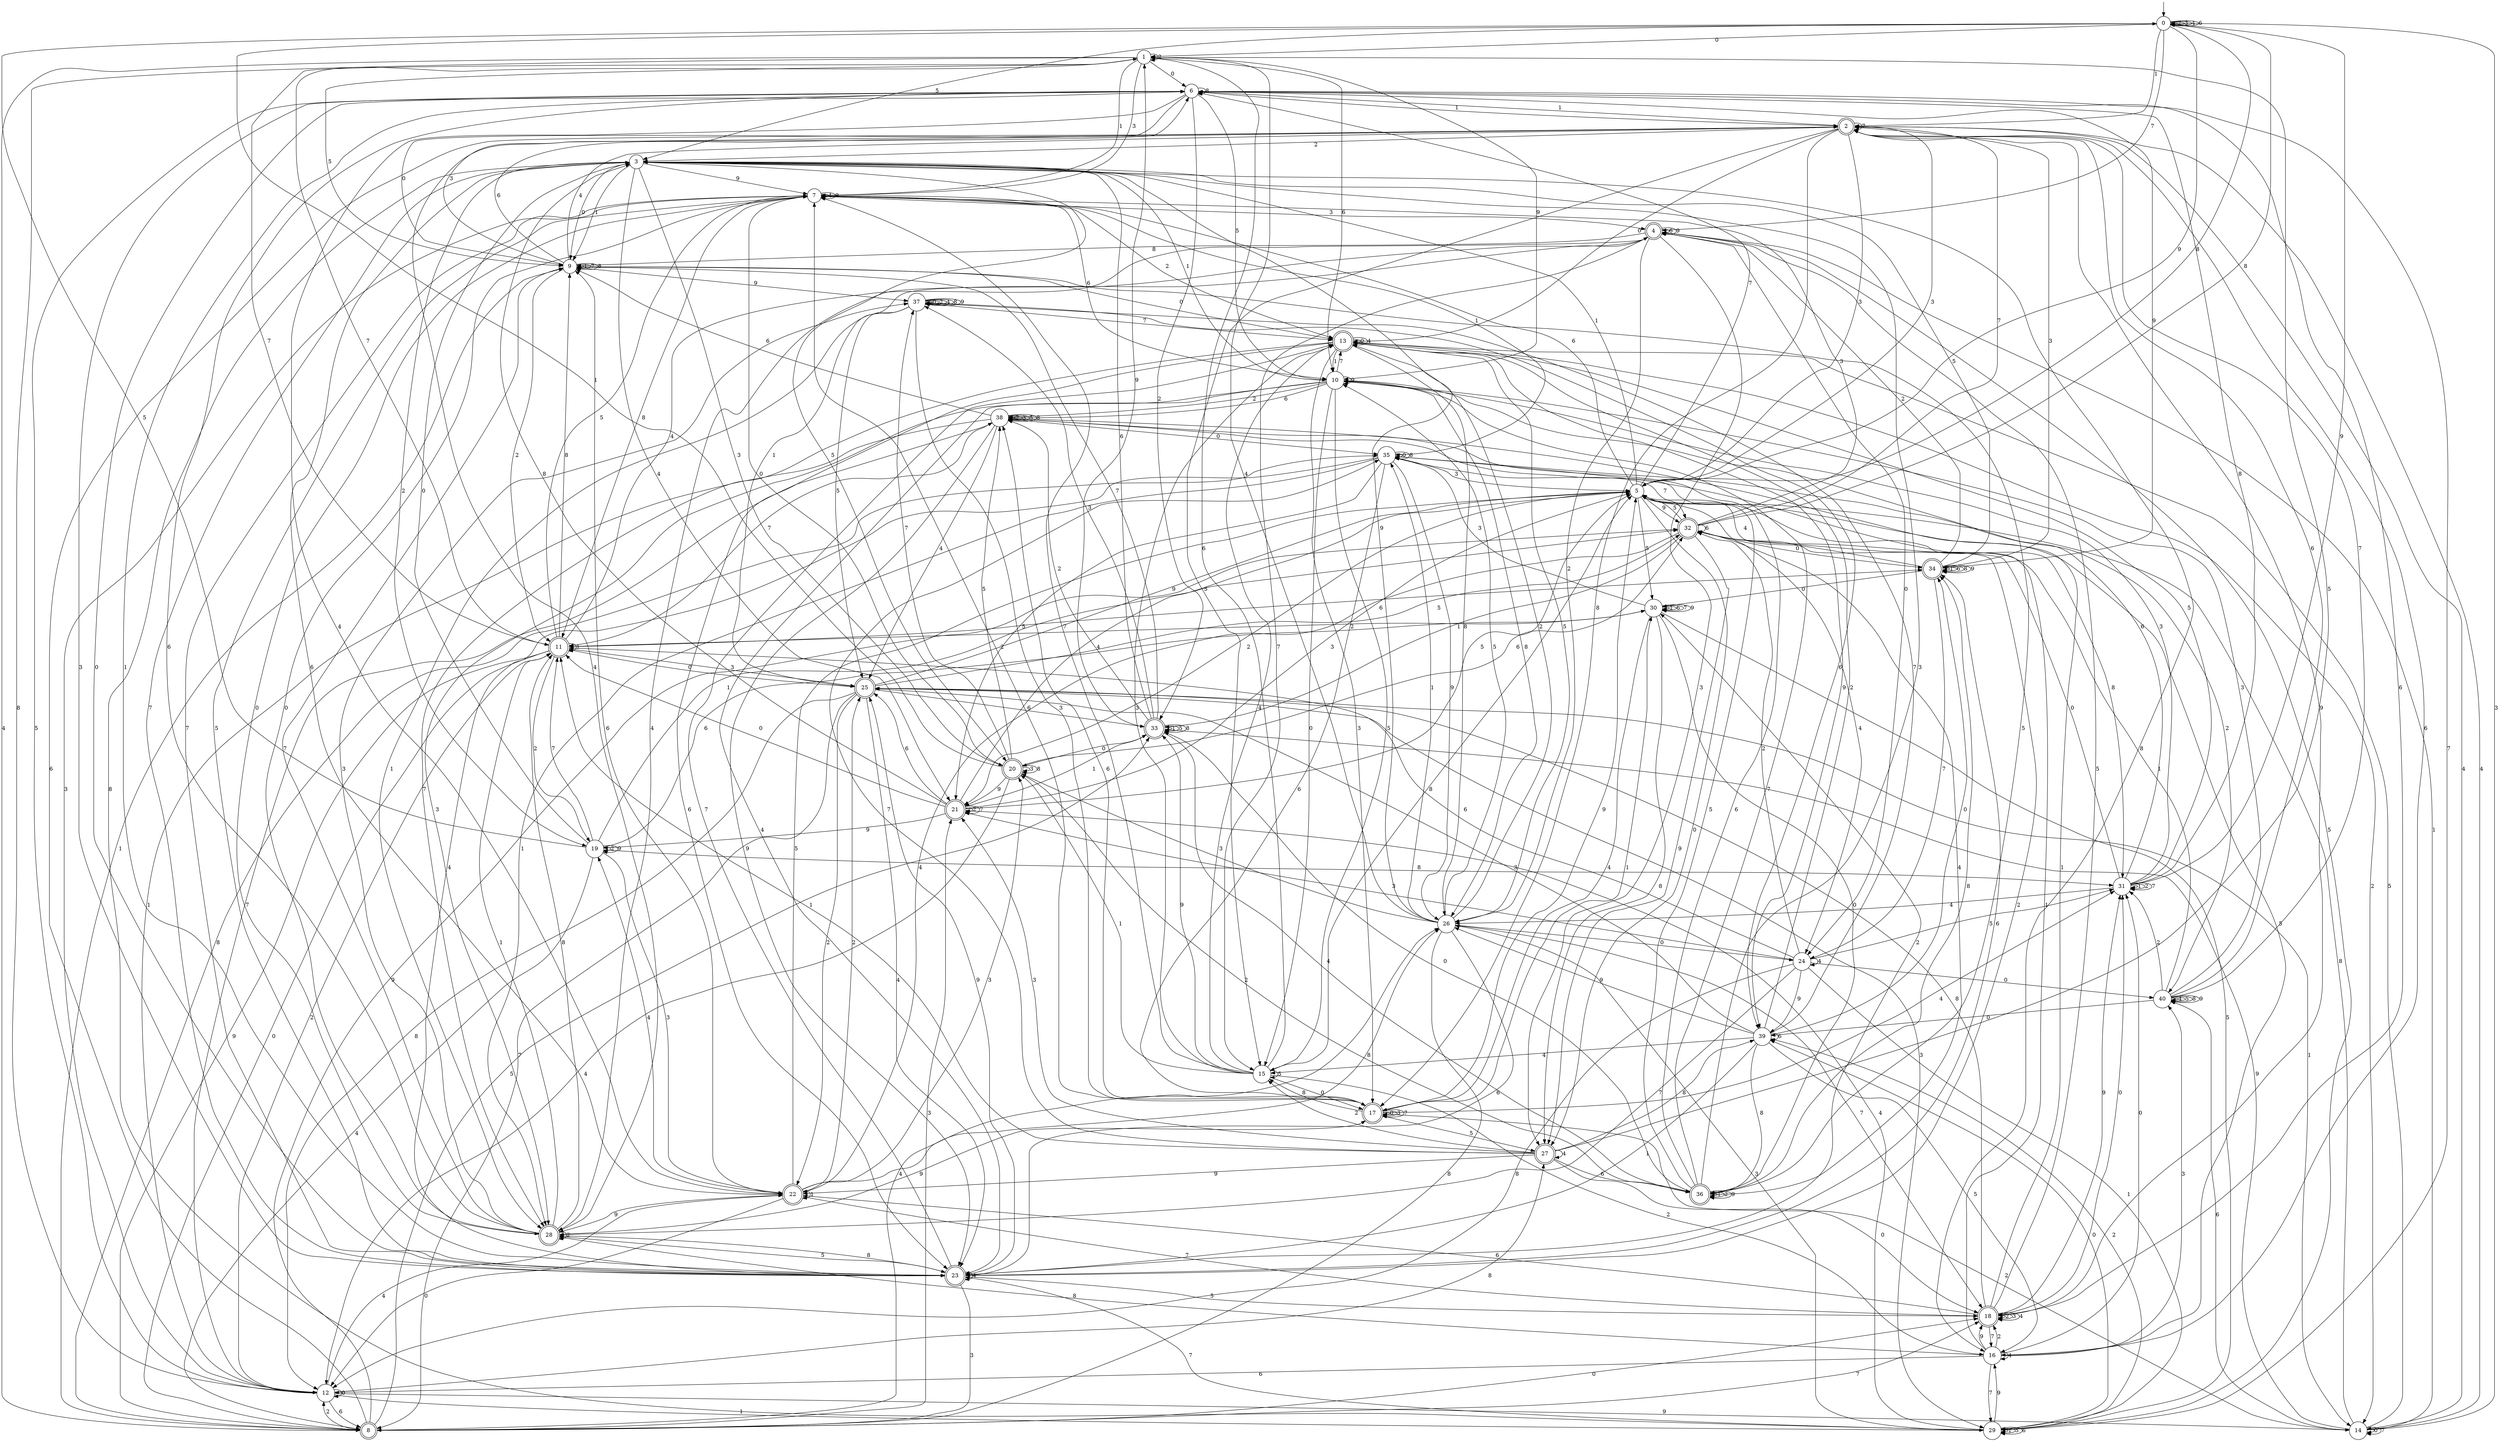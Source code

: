 digraph g {

	s0 [shape="circle" label="0"];
	s1 [shape="circle" label="1"];
	s2 [shape="doublecircle" label="2"];
	s3 [shape="circle" label="3"];
	s4 [shape="doublecircle" label="4"];
	s5 [shape="circle" label="5"];
	s6 [shape="circle" label="6"];
	s7 [shape="circle" label="7"];
	s8 [shape="doublecircle" label="8"];
	s9 [shape="circle" label="9"];
	s10 [shape="circle" label="10"];
	s11 [shape="doublecircle" label="11"];
	s12 [shape="circle" label="12"];
	s13 [shape="doublecircle" label="13"];
	s14 [shape="circle" label="14"];
	s15 [shape="circle" label="15"];
	s16 [shape="circle" label="16"];
	s17 [shape="doublecircle" label="17"];
	s18 [shape="doublecircle" label="18"];
	s19 [shape="circle" label="19"];
	s20 [shape="doublecircle" label="20"];
	s21 [shape="doublecircle" label="21"];
	s22 [shape="doublecircle" label="22"];
	s23 [shape="doublecircle" label="23"];
	s24 [shape="circle" label="24"];
	s25 [shape="doublecircle" label="25"];
	s26 [shape="circle" label="26"];
	s27 [shape="doublecircle" label="27"];
	s28 [shape="doublecircle" label="28"];
	s29 [shape="circle" label="29"];
	s30 [shape="circle" label="30"];
	s31 [shape="circle" label="31"];
	s32 [shape="doublecircle" label="32"];
	s33 [shape="doublecircle" label="33"];
	s34 [shape="doublecircle" label="34"];
	s35 [shape="circle" label="35"];
	s36 [shape="doublecircle" label="36"];
	s37 [shape="circle" label="37"];
	s38 [shape="circle" label="38"];
	s39 [shape="circle" label="39"];
	s40 [shape="circle" label="40"];
	s0 -> s1 [label="0"];
	s0 -> s2 [label="1"];
	s0 -> s0 [label="2"];
	s0 -> s0 [label="3"];
	s0 -> s0 [label="4"];
	s0 -> s3 [label="5"];
	s0 -> s0 [label="6"];
	s0 -> s4 [label="7"];
	s0 -> s5 [label="8"];
	s0 -> s5 [label="9"];
	s1 -> s6 [label="0"];
	s1 -> s7 [label="1"];
	s1 -> s1 [label="2"];
	s1 -> s7 [label="3"];
	s1 -> s8 [label="4"];
	s1 -> s9 [label="5"];
	s1 -> s10 [label="6"];
	s1 -> s11 [label="7"];
	s1 -> s12 [label="8"];
	s1 -> s10 [label="9"];
	s2 -> s13 [label="0"];
	s2 -> s6 [label="1"];
	s2 -> s3 [label="2"];
	s2 -> s5 [label="3"];
	s2 -> s14 [label="4"];
	s2 -> s15 [label="5"];
	s2 -> s16 [label="6"];
	s2 -> s2 [label="7"];
	s2 -> s17 [label="8"];
	s2 -> s18 [label="9"];
	s3 -> s9 [label="0"];
	s3 -> s9 [label="1"];
	s3 -> s19 [label="2"];
	s3 -> s20 [label="3"];
	s3 -> s21 [label="4"];
	s3 -> s20 [label="5"];
	s3 -> s22 [label="6"];
	s3 -> s23 [label="7"];
	s3 -> s16 [label="8"];
	s3 -> s7 [label="9"];
	s4 -> s24 [label="0"];
	s4 -> s25 [label="1"];
	s4 -> s26 [label="2"];
	s4 -> s27 [label="3"];
	s4 -> s28 [label="4"];
	s4 -> s29 [label="5"];
	s4 -> s4 [label="6"];
	s4 -> s15 [label="7"];
	s4 -> s9 [label="8"];
	s4 -> s4 [label="9"];
	s5 -> s27 [label="0"];
	s5 -> s3 [label="1"];
	s5 -> s21 [label="2"];
	s5 -> s2 [label="3"];
	s5 -> s24 [label="4"];
	s5 -> s30 [label="5"];
	s5 -> s7 [label="6"];
	s5 -> s6 [label="7"];
	s5 -> s31 [label="8"];
	s5 -> s32 [label="9"];
	s6 -> s9 [label="0"];
	s6 -> s2 [label="1"];
	s6 -> s33 [label="2"];
	s6 -> s23 [label="3"];
	s6 -> s22 [label="4"];
	s6 -> s10 [label="5"];
	s6 -> s18 [label="6"];
	s6 -> s29 [label="7"];
	s6 -> s6 [label="8"];
	s6 -> s34 [label="9"];
	s7 -> s28 [label="0"];
	s7 -> s35 [label="1"];
	s7 -> s13 [label="2"];
	s7 -> s4 [label="3"];
	s7 -> s7 [label="4"];
	s7 -> s23 [label="5"];
	s7 -> s10 [label="6"];
	s7 -> s23 [label="7"];
	s7 -> s11 [label="8"];
	s7 -> s7 [label="9"];
	s8 -> s18 [label="0"];
	s8 -> s9 [label="1"];
	s8 -> s12 [label="2"];
	s8 -> s21 [label="3"];
	s8 -> s26 [label="4"];
	s8 -> s33 [label="5"];
	s8 -> s2 [label="6"];
	s8 -> s18 [label="7"];
	s8 -> s35 [label="8"];
	s8 -> s32 [label="9"];
	s9 -> s13 [label="0"];
	s9 -> s9 [label="1"];
	s9 -> s11 [label="2"];
	s9 -> s6 [label="3"];
	s9 -> s2 [label="4"];
	s9 -> s36 [label="5"];
	s9 -> s2 [label="6"];
	s9 -> s9 [label="7"];
	s9 -> s9 [label="8"];
	s9 -> s37 [label="9"];
	s10 -> s15 [label="0"];
	s10 -> s3 [label="1"];
	s10 -> s38 [label="2"];
	s10 -> s28 [label="3"];
	s10 -> s23 [label="4"];
	s10 -> s15 [label="5"];
	s10 -> s38 [label="6"];
	s10 -> s13 [label="7"];
	s10 -> s26 [label="8"];
	s10 -> s10 [label="9"];
	s11 -> s8 [label="0"];
	s11 -> s11 [label="1"];
	s11 -> s19 [label="2"];
	s11 -> s25 [label="3"];
	s11 -> s4 [label="4"];
	s11 -> s7 [label="5"];
	s11 -> s34 [label="6"];
	s11 -> s1 [label="7"];
	s11 -> s9 [label="8"];
	s11 -> s8 [label="9"];
	s12 -> s12 [label="0"];
	s12 -> s29 [label="1"];
	s12 -> s11 [label="2"];
	s12 -> s7 [label="3"];
	s12 -> s22 [label="4"];
	s12 -> s6 [label="5"];
	s12 -> s8 [label="6"];
	s12 -> s38 [label="7"];
	s12 -> s27 [label="8"];
	s12 -> s14 [label="9"];
	s13 -> s13 [label="0"];
	s13 -> s10 [label="1"];
	s13 -> s14 [label="2"];
	s13 -> s17 [label="3"];
	s13 -> s13 [label="4"];
	s13 -> s26 [label="5"];
	s13 -> s23 [label="6"];
	s13 -> s28 [label="7"];
	s13 -> s26 [label="8"];
	s13 -> s39 [label="9"];
	s14 -> s14 [label="0"];
	s14 -> s4 [label="1"];
	s14 -> s17 [label="2"];
	s14 -> s0 [label="3"];
	s14 -> s2 [label="4"];
	s14 -> s13 [label="5"];
	s14 -> s40 [label="6"];
	s14 -> s14 [label="7"];
	s14 -> s5 [label="8"];
	s14 -> s33 [label="9"];
	s15 -> s17 [label="0"];
	s15 -> s20 [label="1"];
	s15 -> s16 [label="2"];
	s15 -> s13 [label="3"];
	s15 -> s13 [label="4"];
	s15 -> s15 [label="5"];
	s15 -> s1 [label="6"];
	s15 -> s7 [label="7"];
	s15 -> s5 [label="8"];
	s15 -> s33 [label="9"];
	s16 -> s31 [label="0"];
	s16 -> s35 [label="1"];
	s16 -> s18 [label="2"];
	s16 -> s40 [label="3"];
	s16 -> s16 [label="4"];
	s16 -> s5 [label="5"];
	s16 -> s12 [label="6"];
	s16 -> s29 [label="7"];
	s16 -> s28 [label="8"];
	s16 -> s18 [label="9"];
	s17 -> s17 [label="0"];
	s17 -> s30 [label="1"];
	s17 -> s7 [label="2"];
	s17 -> s17 [label="3"];
	s17 -> s31 [label="4"];
	s17 -> s27 [label="5"];
	s17 -> s38 [label="6"];
	s17 -> s17 [label="7"];
	s17 -> s15 [label="8"];
	s17 -> s5 [label="9"];
	s18 -> s31 [label="0"];
	s18 -> s38 [label="1"];
	s18 -> s18 [label="2"];
	s18 -> s18 [label="3"];
	s18 -> s18 [label="4"];
	s18 -> s4 [label="5"];
	s18 -> s22 [label="6"];
	s18 -> s16 [label="7"];
	s18 -> s25 [label="8"];
	s18 -> s31 [label="9"];
	s19 -> s3 [label="0"];
	s19 -> s32 [label="1"];
	s19 -> s19 [label="2"];
	s19 -> s22 [label="3"];
	s19 -> s8 [label="4"];
	s19 -> s0 [label="5"];
	s19 -> s30 [label="6"];
	s19 -> s11 [label="7"];
	s19 -> s31 [label="8"];
	s19 -> s19 [label="9"];
	s20 -> s7 [label="0"];
	s20 -> s0 [label="1"];
	s20 -> s36 [label="2"];
	s20 -> s20 [label="3"];
	s20 -> s12 [label="4"];
	s20 -> s38 [label="5"];
	s20 -> s32 [label="6"];
	s20 -> s37 [label="7"];
	s20 -> s20 [label="8"];
	s20 -> s21 [label="9"];
	s21 -> s11 [label="0"];
	s21 -> s33 [label="1"];
	s21 -> s21 [label="2"];
	s21 -> s5 [label="3"];
	s21 -> s5 [label="4"];
	s21 -> s5 [label="5"];
	s21 -> s25 [label="6"];
	s21 -> s21 [label="7"];
	s21 -> s3 [label="8"];
	s21 -> s19 [label="9"];
	s22 -> s12 [label="0"];
	s22 -> s22 [label="1"];
	s22 -> s25 [label="2"];
	s22 -> s20 [label="3"];
	s22 -> s19 [label="4"];
	s22 -> s5 [label="5"];
	s22 -> s9 [label="6"];
	s22 -> s18 [label="7"];
	s22 -> s26 [label="8"];
	s22 -> s28 [label="9"];
	s23 -> s6 [label="0"];
	s23 -> s6 [label="1"];
	s23 -> s30 [label="2"];
	s23 -> s8 [label="3"];
	s23 -> s23 [label="4"];
	s23 -> s18 [label="5"];
	s23 -> s34 [label="6"];
	s23 -> s13 [label="7"];
	s23 -> s28 [label="8"];
	s23 -> s25 [label="9"];
	s24 -> s40 [label="0"];
	s24 -> s29 [label="1"];
	s24 -> s32 [label="2"];
	s24 -> s21 [label="3"];
	s24 -> s24 [label="4"];
	s24 -> s31 [label="5"];
	s24 -> s11 [label="6"];
	s24 -> s28 [label="7"];
	s24 -> s12 [label="8"];
	s24 -> s39 [label="9"];
	s25 -> s11 [label="0"];
	s25 -> s14 [label="1"];
	s25 -> s22 [label="2"];
	s25 -> s29 [label="3"];
	s25 -> s23 [label="4"];
	s25 -> s32 [label="5"];
	s25 -> s33 [label="6"];
	s25 -> s8 [label="7"];
	s25 -> s12 [label="8"];
	s25 -> s5 [label="9"];
	s26 -> s24 [label="0"];
	s26 -> s35 [label="1"];
	s26 -> s13 [label="2"];
	s26 -> s20 [label="3"];
	s26 -> s1 [label="4"];
	s26 -> s10 [label="5"];
	s26 -> s23 [label="6"];
	s26 -> s18 [label="7"];
	s26 -> s8 [label="8"];
	s26 -> s3 [label="9"];
	s27 -> s18 [label="0"];
	s27 -> s11 [label="1"];
	s27 -> s15 [label="2"];
	s27 -> s21 [label="3"];
	s27 -> s27 [label="4"];
	s27 -> s1 [label="5"];
	s27 -> s36 [label="6"];
	s27 -> s35 [label="7"];
	s27 -> s39 [label="8"];
	s27 -> s22 [label="9"];
	s28 -> s7 [label="0"];
	s28 -> s11 [label="1"];
	s28 -> s28 [label="2"];
	s28 -> s37 [label="3"];
	s28 -> s2 [label="4"];
	s28 -> s23 [label="5"];
	s28 -> s6 [label="6"];
	s28 -> s9 [label="7"];
	s28 -> s11 [label="8"];
	s28 -> s17 [label="9"];
	s29 -> s39 [label="0"];
	s29 -> s29 [label="1"];
	s29 -> s39 [label="2"];
	s29 -> s26 [label="3"];
	s29 -> s21 [label="4"];
	s29 -> s29 [label="5"];
	s29 -> s29 [label="6"];
	s29 -> s23 [label="7"];
	s29 -> s3 [label="8"];
	s29 -> s16 [label="9"];
	s30 -> s36 [label="0"];
	s30 -> s30 [label="1"];
	s30 -> s11 [label="2"];
	s30 -> s35 [label="3"];
	s30 -> s17 [label="4"];
	s30 -> s29 [label="5"];
	s30 -> s30 [label="6"];
	s30 -> s30 [label="7"];
	s30 -> s27 [label="8"];
	s30 -> s30 [label="9"];
	s31 -> s32 [label="0"];
	s31 -> s31 [label="1"];
	s31 -> s31 [label="2"];
	s31 -> s10 [label="3"];
	s31 -> s26 [label="4"];
	s31 -> s13 [label="5"];
	s31 -> s10 [label="6"];
	s31 -> s31 [label="7"];
	s31 -> s6 [label="8"];
	s31 -> s0 [label="9"];
	s32 -> s34 [label="0"];
	s32 -> s33 [label="1"];
	s32 -> s23 [label="2"];
	s32 -> s7 [label="3"];
	s32 -> s22 [label="4"];
	s32 -> s5 [label="5"];
	s32 -> s32 [label="6"];
	s32 -> s2 [label="7"];
	s32 -> s0 [label="8"];
	s32 -> s27 [label="9"];
	s33 -> s20 [label="0"];
	s33 -> s33 [label="1"];
	s33 -> s38 [label="2"];
	s33 -> s37 [label="3"];
	s33 -> s36 [label="4"];
	s33 -> s33 [label="5"];
	s33 -> s3 [label="6"];
	s33 -> s9 [label="7"];
	s33 -> s33 [label="8"];
	s33 -> s1 [label="9"];
	s34 -> s30 [label="0"];
	s34 -> s34 [label="1"];
	s34 -> s4 [label="2"];
	s34 -> s2 [label="3"];
	s34 -> s5 [label="4"];
	s34 -> s3 [label="5"];
	s34 -> s34 [label="6"];
	s34 -> s24 [label="7"];
	s34 -> s34 [label="8"];
	s34 -> s34 [label="9"];
	s35 -> s35 [label="0"];
	s35 -> s28 [label="1"];
	s35 -> s40 [label="2"];
	s35 -> s5 [label="3"];
	s35 -> s23 [label="4"];
	s35 -> s21 [label="5"];
	s35 -> s17 [label="6"];
	s35 -> s32 [label="7"];
	s35 -> s35 [label="8"];
	s35 -> s26 [label="9"];
	s36 -> s33 [label="0"];
	s36 -> s36 [label="1"];
	s36 -> s36 [label="2"];
	s36 -> s3 [label="3"];
	s36 -> s32 [label="4"];
	s36 -> s38 [label="5"];
	s36 -> s38 [label="6"];
	s36 -> s10 [label="7"];
	s36 -> s34 [label="8"];
	s36 -> s36 [label="9"];
	s37 -> s37 [label="0"];
	s37 -> s28 [label="1"];
	s37 -> s37 [label="2"];
	s37 -> s17 [label="3"];
	s37 -> s37 [label="4"];
	s37 -> s25 [label="5"];
	s37 -> s39 [label="6"];
	s37 -> s13 [label="7"];
	s37 -> s37 [label="8"];
	s37 -> s37 [label="9"];
	s38 -> s35 [label="0"];
	s38 -> s12 [label="1"];
	s38 -> s38 [label="2"];
	s38 -> s38 [label="3"];
	s38 -> s25 [label="4"];
	s38 -> s38 [label="5"];
	s38 -> s9 [label="6"];
	s38 -> s11 [label="7"];
	s38 -> s38 [label="8"];
	s38 -> s23 [label="9"];
	s39 -> s34 [label="0"];
	s39 -> s23 [label="1"];
	s39 -> s13 [label="2"];
	s39 -> s25 [label="3"];
	s39 -> s15 [label="4"];
	s39 -> s16 [label="5"];
	s39 -> s39 [label="6"];
	s39 -> s37 [label="7"];
	s39 -> s36 [label="8"];
	s39 -> s26 [label="9"];
	s40 -> s39 [label="0"];
	s40 -> s32 [label="1"];
	s40 -> s31 [label="2"];
	s40 -> s10 [label="3"];
	s40 -> s40 [label="4"];
	s40 -> s40 [label="5"];
	s40 -> s2 [label="6"];
	s40 -> s2 [label="7"];
	s40 -> s40 [label="8"];
	s40 -> s40 [label="9"];

__start0 [label="" shape="none" width="0" height="0"];
__start0 -> s0;

}
